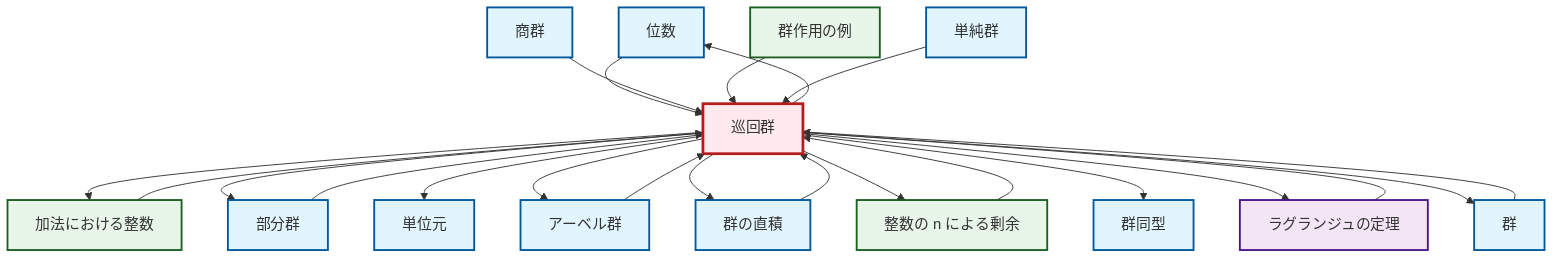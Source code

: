 graph TD
    classDef definition fill:#e1f5fe,stroke:#01579b,stroke-width:2px
    classDef theorem fill:#f3e5f5,stroke:#4a148c,stroke-width:2px
    classDef axiom fill:#fff3e0,stroke:#e65100,stroke-width:2px
    classDef example fill:#e8f5e9,stroke:#1b5e20,stroke-width:2px
    classDef current fill:#ffebee,stroke:#b71c1c,stroke-width:3px
    def-order["位数"]:::definition
    def-isomorphism["群同型"]:::definition
    def-abelian-group["アーベル群"]:::definition
    def-simple-group["単純群"]:::definition
    thm-lagrange["ラグランジュの定理"]:::theorem
    def-quotient-group["商群"]:::definition
    def-group["群"]:::definition
    def-cyclic-group["巡回群"]:::definition
    def-subgroup["部分群"]:::definition
    def-identity-element["単位元"]:::definition
    ex-integers-addition["加法における整数"]:::example
    ex-group-action-examples["群作用の例"]:::example
    ex-quotient-integers-mod-n["整数の n による剰余"]:::example
    def-direct-product["群の直積"]:::definition
    def-group --> def-cyclic-group
    def-cyclic-group --> ex-integers-addition
    def-subgroup --> def-cyclic-group
    def-cyclic-group --> def-subgroup
    def-order --> def-cyclic-group
    def-cyclic-group --> def-identity-element
    def-quotient-group --> def-cyclic-group
    def-cyclic-group --> def-order
    ex-group-action-examples --> def-cyclic-group
    ex-integers-addition --> def-cyclic-group
    thm-lagrange --> def-cyclic-group
    ex-quotient-integers-mod-n --> def-cyclic-group
    def-cyclic-group --> def-abelian-group
    def-abelian-group --> def-cyclic-group
    def-direct-product --> def-cyclic-group
    def-cyclic-group --> def-direct-product
    def-cyclic-group --> ex-quotient-integers-mod-n
    def-cyclic-group --> def-isomorphism
    def-cyclic-group --> thm-lagrange
    def-cyclic-group --> def-group
    def-simple-group --> def-cyclic-group
    class def-cyclic-group current